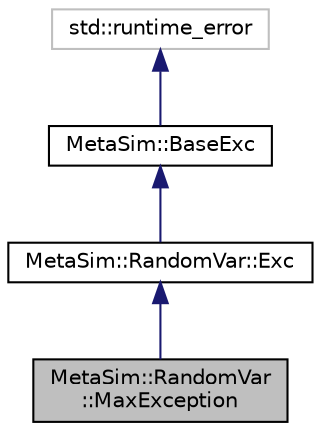 digraph "MetaSim::RandomVar::MaxException"
{
  edge [fontname="Helvetica",fontsize="10",labelfontname="Helvetica",labelfontsize="10"];
  node [fontname="Helvetica",fontsize="10",shape=record];
  Node1 [label="MetaSim::RandomVar\l::MaxException",height=0.2,width=0.4,color="black", fillcolor="grey75", style="filled", fontcolor="black"];
  Node2 -> Node1 [dir="back",color="midnightblue",fontsize="10",style="solid"];
  Node2 [label="MetaSim::RandomVar::Exc",height=0.2,width=0.4,color="black", fillcolor="white", style="filled",URL="$df/d5a/classMetaSim_1_1RandomVar_1_1Exc.html"];
  Node3 -> Node2 [dir="back",color="midnightblue",fontsize="10",style="solid"];
  Node3 [label="MetaSim::BaseExc",height=0.2,width=0.4,color="black", fillcolor="white", style="filled",URL="$d9/dd2/classMetaSim_1_1BaseExc.html"];
  Node4 -> Node3 [dir="back",color="midnightblue",fontsize="10",style="solid"];
  Node4 [label="std::runtime_error",height=0.2,width=0.4,color="grey75", fillcolor="white", style="filled"];
}

